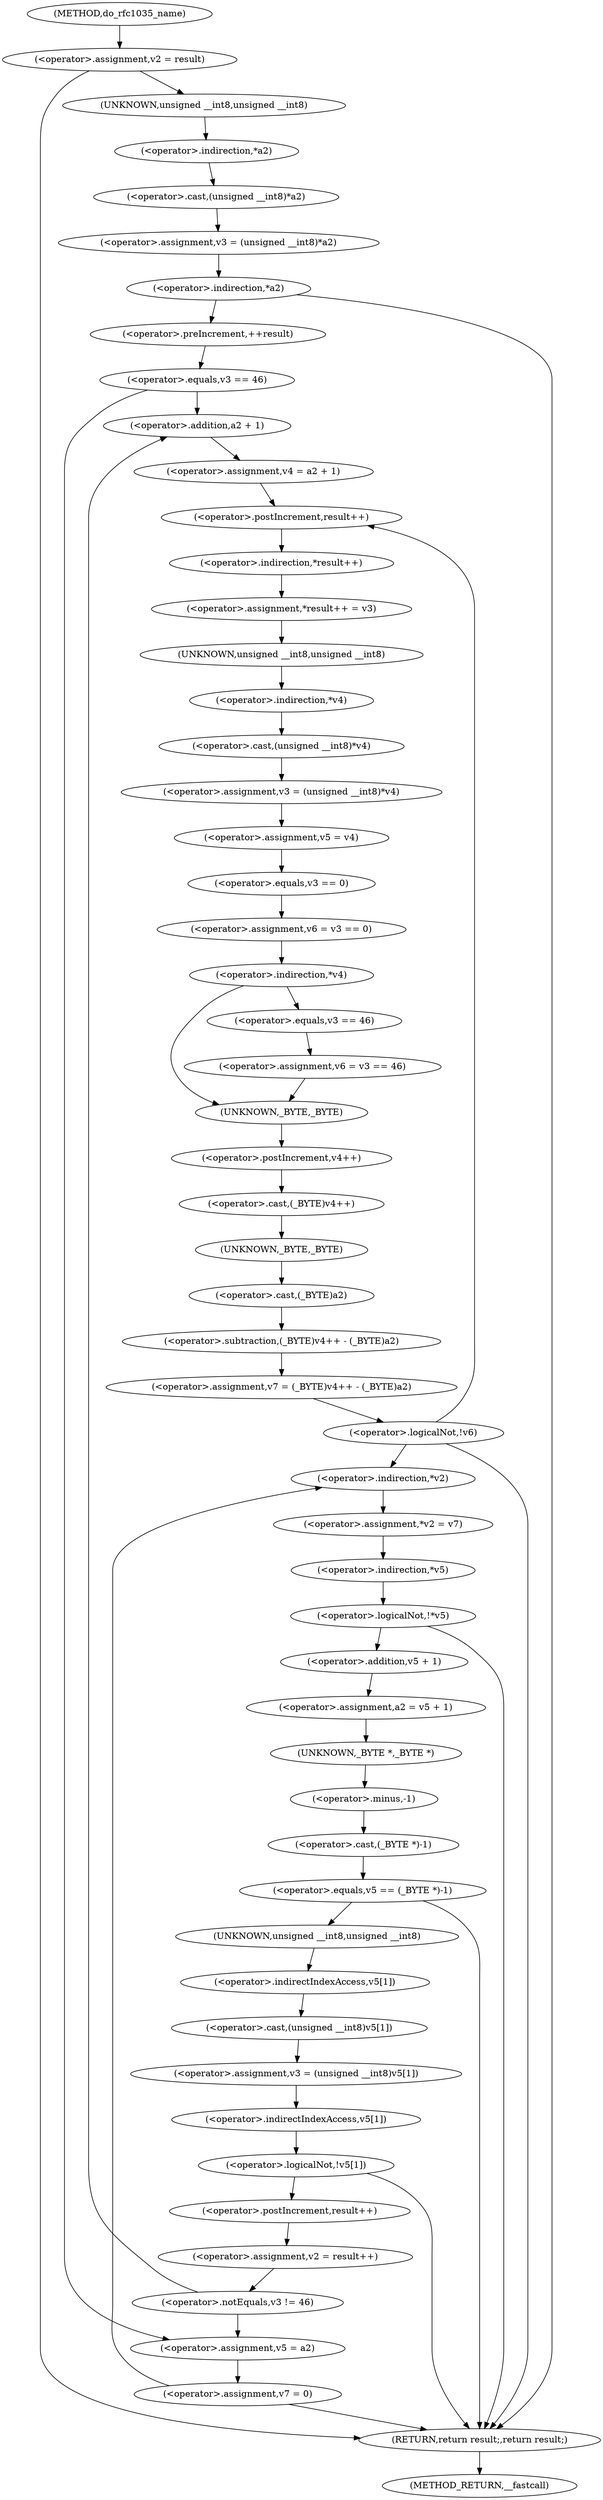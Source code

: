 digraph do_rfc1035_name {  
"1000117" [label = "(<operator>.assignment,v2 = result)" ]
"1000123" [label = "(<operator>.assignment,v3 = (unsigned __int8)*a2)" ]
"1000125" [label = "(<operator>.cast,(unsigned __int8)*a2)" ]
"1000126" [label = "(UNKNOWN,unsigned __int8,unsigned __int8)" ]
"1000127" [label = "(<operator>.indirection,*a2)" ]
"1000130" [label = "(<operator>.indirection,*a2)" ]
"1000133" [label = "(<operator>.preIncrement,++result)" ]
"1000136" [label = "(<operator>.equals,v3 == 46)" ]
"1000141" [label = "(<operator>.assignment,v4 = a2 + 1)" ]
"1000143" [label = "(<operator>.addition,a2 + 1)" ]
"1000148" [label = "(<operator>.assignment,*result++ = v3)" ]
"1000149" [label = "(<operator>.indirection,*result++)" ]
"1000150" [label = "(<operator>.postIncrement,result++)" ]
"1000153" [label = "(<operator>.assignment,v3 = (unsigned __int8)*v4)" ]
"1000155" [label = "(<operator>.cast,(unsigned __int8)*v4)" ]
"1000156" [label = "(UNKNOWN,unsigned __int8,unsigned __int8)" ]
"1000157" [label = "(<operator>.indirection,*v4)" ]
"1000159" [label = "(<operator>.assignment,v5 = v4)" ]
"1000162" [label = "(<operator>.assignment,v6 = v3 == 0)" ]
"1000164" [label = "(<operator>.equals,v3 == 0)" ]
"1000168" [label = "(<operator>.indirection,*v4)" ]
"1000170" [label = "(<operator>.assignment,v6 = v3 == 46)" ]
"1000172" [label = "(<operator>.equals,v3 == 46)" ]
"1000175" [label = "(<operator>.assignment,v7 = (_BYTE)v4++ - (_BYTE)a2)" ]
"1000177" [label = "(<operator>.subtraction,(_BYTE)v4++ - (_BYTE)a2)" ]
"1000178" [label = "(<operator>.cast,(_BYTE)v4++)" ]
"1000179" [label = "(UNKNOWN,_BYTE,_BYTE)" ]
"1000180" [label = "(<operator>.postIncrement,v4++)" ]
"1000182" [label = "(<operator>.cast,(_BYTE)a2)" ]
"1000183" [label = "(UNKNOWN,_BYTE,_BYTE)" ]
"1000185" [label = "(<operator>.logicalNot,!v6)" ]
"1000190" [label = "(<operator>.assignment,*v2 = v7)" ]
"1000191" [label = "(<operator>.indirection,*v2)" ]
"1000195" [label = "(<operator>.logicalNot,!*v5)" ]
"1000196" [label = "(<operator>.indirection,*v5)" ]
"1000199" [label = "(<operator>.assignment,a2 = v5 + 1)" ]
"1000201" [label = "(<operator>.addition,v5 + 1)" ]
"1000205" [label = "(<operator>.equals,v5 == (_BYTE *)-1)" ]
"1000207" [label = "(<operator>.cast,(_BYTE *)-1)" ]
"1000208" [label = "(UNKNOWN,_BYTE *,_BYTE *)" ]
"1000209" [label = "(<operator>.minus,-1)" ]
"1000212" [label = "(<operator>.assignment,v3 = (unsigned __int8)v5[1])" ]
"1000214" [label = "(<operator>.cast,(unsigned __int8)v5[1])" ]
"1000215" [label = "(UNKNOWN,unsigned __int8,unsigned __int8)" ]
"1000216" [label = "(<operator>.indirectIndexAccess,v5[1])" ]
"1000220" [label = "(<operator>.logicalNot,!v5[1])" ]
"1000221" [label = "(<operator>.indirectIndexAccess,v5[1])" ]
"1000225" [label = "(<operator>.assignment,v2 = result++)" ]
"1000227" [label = "(<operator>.postIncrement,result++)" ]
"1000230" [label = "(<operator>.notEquals,v3 != 46)" ]
"1000235" [label = "(<operator>.assignment,v5 = a2)" ]
"1000238" [label = "(<operator>.assignment,v7 = 0)" ]
"1000241" [label = "(RETURN,return result;,return result;)" ]
"1000107" [label = "(METHOD,do_rfc1035_name)" ]
"1000243" [label = "(METHOD_RETURN,__fastcall)" ]
  "1000117" -> "1000126" 
  "1000117" -> "1000241" 
  "1000123" -> "1000130" 
  "1000125" -> "1000123" 
  "1000126" -> "1000127" 
  "1000127" -> "1000125" 
  "1000130" -> "1000133" 
  "1000130" -> "1000241" 
  "1000133" -> "1000136" 
  "1000136" -> "1000235" 
  "1000136" -> "1000143" 
  "1000141" -> "1000150" 
  "1000143" -> "1000141" 
  "1000148" -> "1000156" 
  "1000149" -> "1000148" 
  "1000150" -> "1000149" 
  "1000153" -> "1000159" 
  "1000155" -> "1000153" 
  "1000156" -> "1000157" 
  "1000157" -> "1000155" 
  "1000159" -> "1000164" 
  "1000162" -> "1000168" 
  "1000164" -> "1000162" 
  "1000168" -> "1000172" 
  "1000168" -> "1000179" 
  "1000170" -> "1000179" 
  "1000172" -> "1000170" 
  "1000175" -> "1000185" 
  "1000177" -> "1000175" 
  "1000178" -> "1000183" 
  "1000179" -> "1000180" 
  "1000180" -> "1000178" 
  "1000182" -> "1000177" 
  "1000183" -> "1000182" 
  "1000185" -> "1000150" 
  "1000185" -> "1000191" 
  "1000185" -> "1000241" 
  "1000190" -> "1000196" 
  "1000191" -> "1000190" 
  "1000195" -> "1000241" 
  "1000195" -> "1000201" 
  "1000196" -> "1000195" 
  "1000199" -> "1000208" 
  "1000201" -> "1000199" 
  "1000205" -> "1000241" 
  "1000205" -> "1000215" 
  "1000207" -> "1000205" 
  "1000208" -> "1000209" 
  "1000209" -> "1000207" 
  "1000212" -> "1000221" 
  "1000214" -> "1000212" 
  "1000215" -> "1000216" 
  "1000216" -> "1000214" 
  "1000220" -> "1000241" 
  "1000220" -> "1000227" 
  "1000221" -> "1000220" 
  "1000225" -> "1000230" 
  "1000227" -> "1000225" 
  "1000230" -> "1000143" 
  "1000230" -> "1000235" 
  "1000235" -> "1000238" 
  "1000238" -> "1000191" 
  "1000238" -> "1000241" 
  "1000241" -> "1000243" 
  "1000107" -> "1000117" 
}
